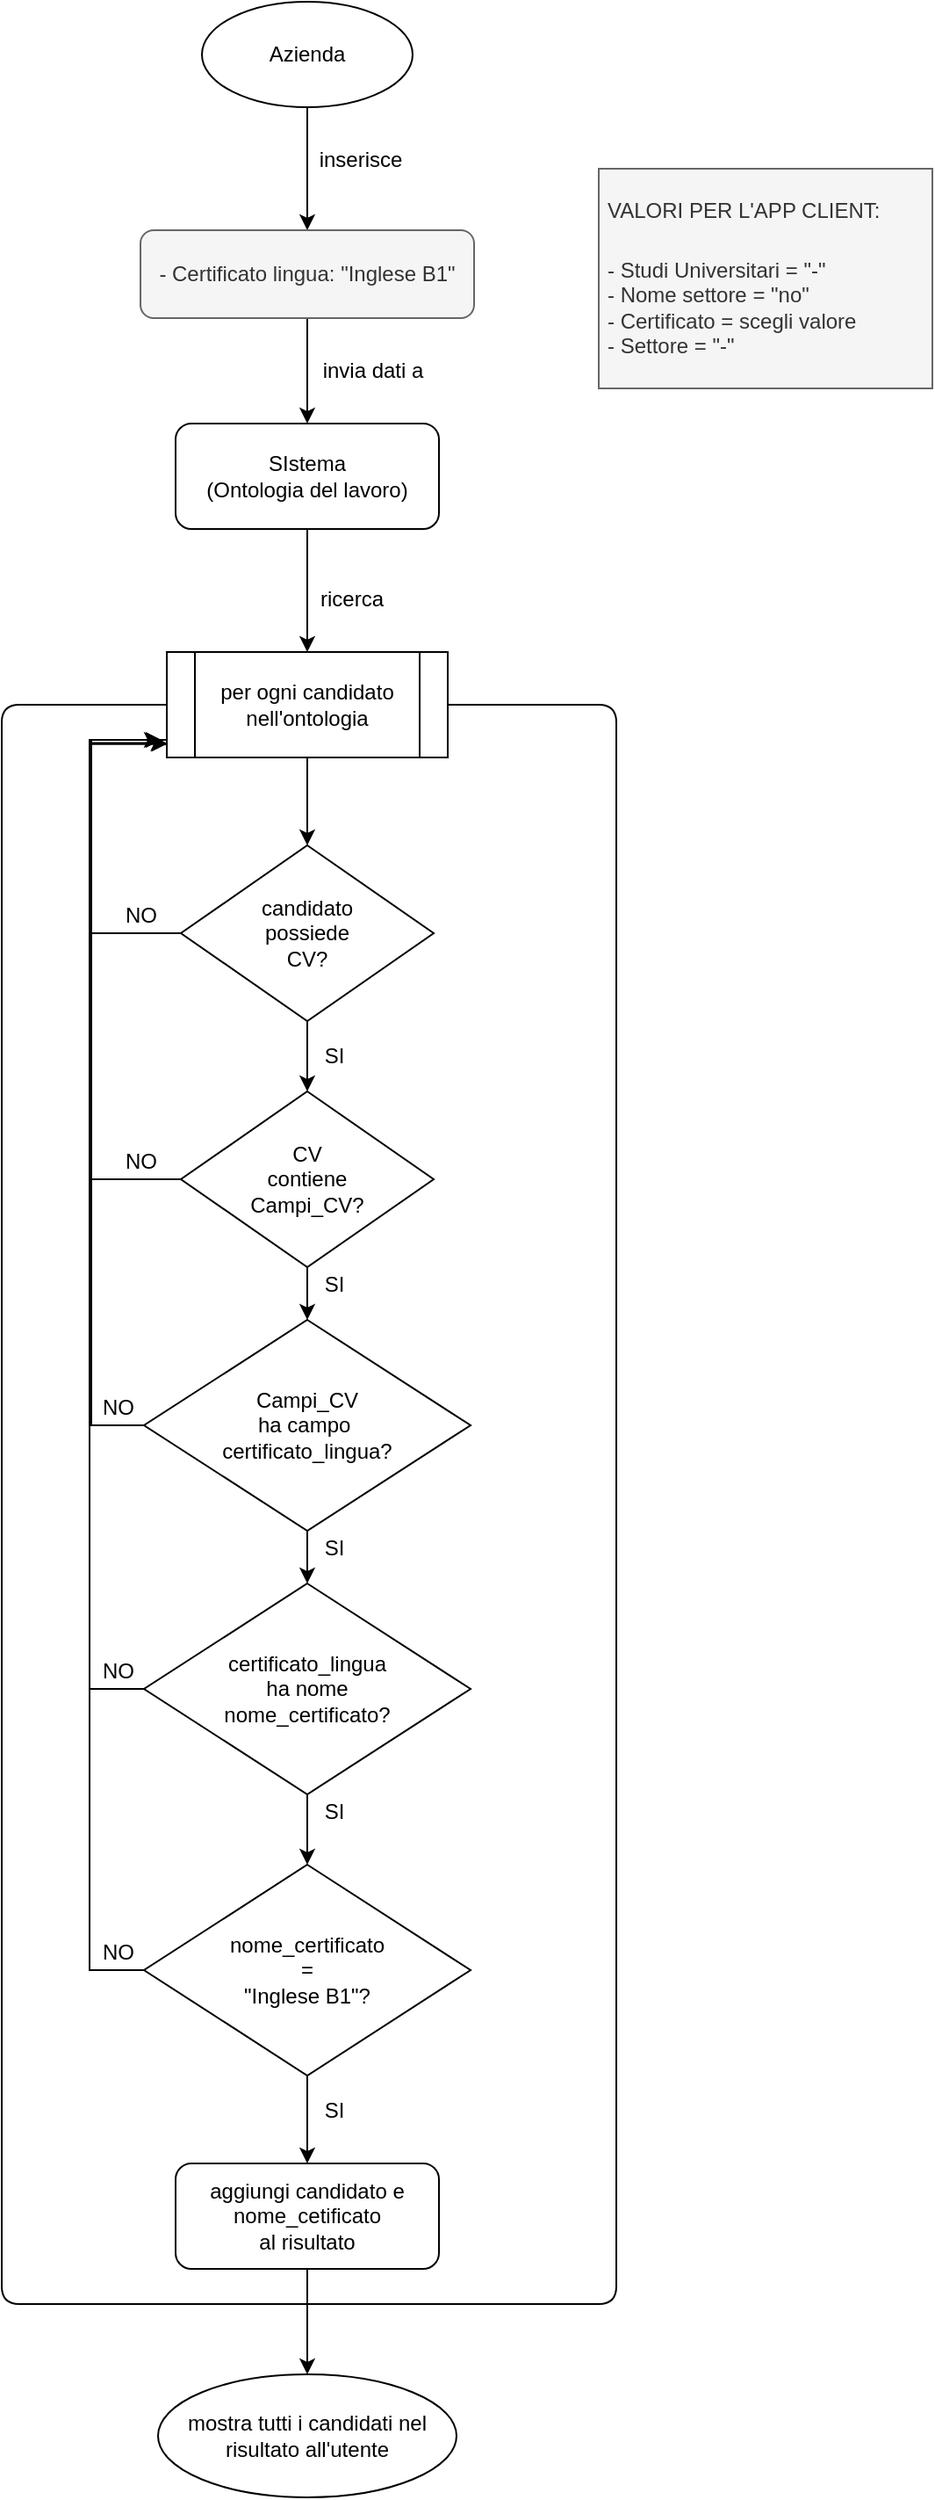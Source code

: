 <mxfile version="14.1.9" type="device"><diagram id="ayHtmYgfoHVvkvzsXFXl" name="Page-1"><mxGraphModel dx="1038" dy="689" grid="1" gridSize="10" guides="1" tooltips="1" connect="1" arrows="1" fold="1" page="0" pageScale="1" pageWidth="827" pageHeight="1169" math="0" shadow="0"><root><mxCell id="0"/><mxCell id="1" parent="0"/><mxCell id="3jaV1H3lAXQtu0JZNAEJ-7" style="edgeStyle=orthogonalEdgeStyle;rounded=0;orthogonalLoop=1;jettySize=auto;html=1;" parent="1" source="3jaV1H3lAXQtu0JZNAEJ-1" target="3jaV1H3lAXQtu0JZNAEJ-5" edge="1"><mxGeometry relative="1" as="geometry"/></mxCell><mxCell id="3jaV1H3lAXQtu0JZNAEJ-1" value="Azienda" style="ellipse;whiteSpace=wrap;html=1;" parent="1" vertex="1"><mxGeometry x="354" y="40" width="120" height="60" as="geometry"/></mxCell><mxCell id="3jaV1H3lAXQtu0JZNAEJ-4" value="inserisce" style="text;html=1;align=center;verticalAlign=middle;resizable=0;points=[];autosize=1;" parent="1" vertex="1"><mxGeometry x="414" y="120" width="60" height="20" as="geometry"/></mxCell><mxCell id="3jaV1H3lAXQtu0JZNAEJ-13" style="edgeStyle=orthogonalEdgeStyle;rounded=0;orthogonalLoop=1;jettySize=auto;html=1;" parent="1" source="3jaV1H3lAXQtu0JZNAEJ-5" target="3jaV1H3lAXQtu0JZNAEJ-12" edge="1"><mxGeometry relative="1" as="geometry"/></mxCell><mxCell id="3jaV1H3lAXQtu0JZNAEJ-5" value="- Certificato lingua: &quot;Inglese B1&quot;" style="rounded=1;whiteSpace=wrap;html=1;fillColor=#f5f5f5;strokeColor=#666666;fontColor=#333333;" parent="1" vertex="1"><mxGeometry x="319" y="170" width="190" height="50" as="geometry"/></mxCell><mxCell id="3jaV1H3lAXQtu0JZNAEJ-24" style="edgeStyle=orthogonalEdgeStyle;rounded=0;orthogonalLoop=1;jettySize=auto;html=1;entryX=-0.011;entryY=0.876;entryDx=0;entryDy=0;entryPerimeter=0;" parent="1" source="3jaV1H3lAXQtu0JZNAEJ-9" target="3jaV1H3lAXQtu0JZNAEJ-17" edge="1"><mxGeometry relative="1" as="geometry"><Array as="points"><mxPoint x="290" y="570"/><mxPoint x="290" y="460"/><mxPoint x="334" y="460"/><mxPoint x="334" y="463"/></Array></mxGeometry></mxCell><mxCell id="3jaV1H3lAXQtu0JZNAEJ-31" style="edgeStyle=orthogonalEdgeStyle;rounded=0;orthogonalLoop=1;jettySize=auto;html=1;entryX=0.5;entryY=0;entryDx=0;entryDy=0;" parent="1" source="3jaV1H3lAXQtu0JZNAEJ-9" target="3jaV1H3lAXQtu0JZNAEJ-28" edge="1"><mxGeometry relative="1" as="geometry"/></mxCell><mxCell id="3jaV1H3lAXQtu0JZNAEJ-9" value="candidato &lt;br&gt;possiede &lt;br&gt;CV?" style="rhombus;whiteSpace=wrap;html=1;" parent="1" vertex="1"><mxGeometry x="342" y="520" width="144" height="100" as="geometry"/></mxCell><mxCell id="3jaV1H3lAXQtu0JZNAEJ-11" value="invia dati a" style="text;html=1;align=center;verticalAlign=middle;resizable=0;points=[];autosize=1;" parent="1" vertex="1"><mxGeometry x="416" y="240" width="70" height="20" as="geometry"/></mxCell><mxCell id="3jaV1H3lAXQtu0JZNAEJ-18" style="edgeStyle=orthogonalEdgeStyle;rounded=0;orthogonalLoop=1;jettySize=auto;html=1;entryX=0.5;entryY=0;entryDx=0;entryDy=0;" parent="1" source="3jaV1H3lAXQtu0JZNAEJ-12" target="3jaV1H3lAXQtu0JZNAEJ-17" edge="1"><mxGeometry relative="1" as="geometry"/></mxCell><mxCell id="3jaV1H3lAXQtu0JZNAEJ-12" value="SIstema&lt;br&gt;(Ontologia del lavoro)" style="rounded=1;whiteSpace=wrap;html=1;" parent="1" vertex="1"><mxGeometry x="339" y="280" width="150" height="60" as="geometry"/></mxCell><mxCell id="3jaV1H3lAXQtu0JZNAEJ-15" value="ricerca" style="text;html=1;align=center;verticalAlign=middle;resizable=0;points=[];autosize=1;" parent="1" vertex="1"><mxGeometry x="414" y="370" width="50" height="20" as="geometry"/></mxCell><mxCell id="3jaV1H3lAXQtu0JZNAEJ-19" style="edgeStyle=orthogonalEdgeStyle;rounded=0;orthogonalLoop=1;jettySize=auto;html=1;" parent="1" source="3jaV1H3lAXQtu0JZNAEJ-17" target="3jaV1H3lAXQtu0JZNAEJ-9" edge="1"><mxGeometry relative="1" as="geometry"/></mxCell><mxCell id="3jaV1H3lAXQtu0JZNAEJ-17" value="per ogni candidato nell'ontologia" style="shape=process;whiteSpace=wrap;html=1;backgroundOutline=1;" parent="1" vertex="1"><mxGeometry x="334" y="410" width="160" height="60" as="geometry"/></mxCell><mxCell id="3jaV1H3lAXQtu0JZNAEJ-25" value="NO" style="text;html=1;align=center;verticalAlign=middle;resizable=0;points=[];autosize=1;" parent="1" vertex="1"><mxGeometry x="304" y="550" width="30" height="20" as="geometry"/></mxCell><mxCell id="3jaV1H3lAXQtu0JZNAEJ-27" value="SI" style="text;html=1;align=center;verticalAlign=middle;resizable=0;points=[];autosize=1;" parent="1" vertex="1"><mxGeometry x="414" y="630" width="30" height="20" as="geometry"/></mxCell><mxCell id="3jaV1H3lAXQtu0JZNAEJ-32" style="edgeStyle=orthogonalEdgeStyle;rounded=0;orthogonalLoop=1;jettySize=auto;html=1;" parent="1" source="3jaV1H3lAXQtu0JZNAEJ-28" edge="1"><mxGeometry relative="1" as="geometry"><mxPoint x="330" y="460" as="targetPoint"/><Array as="points"><mxPoint x="290" y="710"/><mxPoint x="290" y="460"/><mxPoint x="330" y="460"/></Array></mxGeometry></mxCell><mxCell id="3jaV1H3lAXQtu0JZNAEJ-37" style="edgeStyle=orthogonalEdgeStyle;rounded=0;orthogonalLoop=1;jettySize=auto;html=1;entryX=0.5;entryY=0;entryDx=0;entryDy=0;" parent="1" source="3jaV1H3lAXQtu0JZNAEJ-28" target="3jaV1H3lAXQtu0JZNAEJ-34" edge="1"><mxGeometry relative="1" as="geometry"/></mxCell><mxCell id="3jaV1H3lAXQtu0JZNAEJ-28" value="&lt;span&gt;CV &lt;br&gt;contiene &lt;br&gt;Campi_CV?&lt;/span&gt;" style="rhombus;whiteSpace=wrap;html=1;" parent="1" vertex="1"><mxGeometry x="342" y="660" width="144" height="100" as="geometry"/></mxCell><mxCell id="3jaV1H3lAXQtu0JZNAEJ-29" value="NO" style="text;html=1;align=center;verticalAlign=middle;resizable=0;points=[];autosize=1;" parent="1" vertex="1"><mxGeometry x="304" y="690" width="30" height="20" as="geometry"/></mxCell><mxCell id="3jaV1H3lAXQtu0JZNAEJ-30" value="SI" style="text;html=1;align=center;verticalAlign=middle;resizable=0;points=[];autosize=1;" parent="1" vertex="1"><mxGeometry x="414" y="760" width="30" height="20" as="geometry"/></mxCell><mxCell id="3jaV1H3lAXQtu0JZNAEJ-33" value="NO" style="text;html=1;align=center;verticalAlign=middle;resizable=0;points=[];autosize=1;" parent="1" vertex="1"><mxGeometry x="291" y="830" width="30" height="20" as="geometry"/></mxCell><mxCell id="3jaV1H3lAXQtu0JZNAEJ-38" style="edgeStyle=orthogonalEdgeStyle;rounded=0;orthogonalLoop=1;jettySize=auto;html=1;exitX=0;exitY=0.5;exitDx=0;exitDy=0;" parent="1" source="3jaV1H3lAXQtu0JZNAEJ-34" edge="1"><mxGeometry relative="1" as="geometry"><mxPoint x="331" y="460" as="targetPoint"/><mxPoint x="321" y="875" as="sourcePoint"/><Array as="points"><mxPoint x="291" y="850"/><mxPoint x="291" y="460"/></Array></mxGeometry></mxCell><mxCell id="3jaV1H3lAXQtu0JZNAEJ-34" value="&lt;span&gt;Campi_CV &lt;br&gt;ha campo&amp;nbsp;&lt;br&gt;certificato_lingua?&lt;br&gt;&lt;/span&gt;" style="rhombus;whiteSpace=wrap;html=1;" parent="1" vertex="1"><mxGeometry x="321" y="790" width="186" height="120" as="geometry"/></mxCell><mxCell id="3jaV1H3lAXQtu0JZNAEJ-35" style="edgeStyle=orthogonalEdgeStyle;rounded=0;orthogonalLoop=1;jettySize=auto;html=1;entryX=0.5;entryY=0;entryDx=0;entryDy=0;" parent="1" source="3jaV1H3lAXQtu0JZNAEJ-34" edge="1"><mxGeometry relative="1" as="geometry"><mxPoint x="414" y="940" as="targetPoint"/></mxGeometry></mxCell><mxCell id="3jaV1H3lAXQtu0JZNAEJ-36" value="SI" style="text;html=1;align=center;verticalAlign=middle;resizable=0;points=[];autosize=1;" parent="1" vertex="1"><mxGeometry x="414" y="910" width="30" height="20" as="geometry"/></mxCell><mxCell id="3jaV1H3lAXQtu0JZNAEJ-43" style="edgeStyle=orthogonalEdgeStyle;rounded=0;orthogonalLoop=1;jettySize=auto;html=1;entryX=-0.001;entryY=0.863;entryDx=0;entryDy=0;entryPerimeter=0;exitX=0;exitY=0.5;exitDx=0;exitDy=0;" parent="1" source="3jaV1H3lAXQtu0JZNAEJ-39" target="3jaV1H3lAXQtu0JZNAEJ-17" edge="1"><mxGeometry relative="1" as="geometry"><Array as="points"><mxPoint x="290" y="1000"/><mxPoint x="290" y="462"/></Array></mxGeometry></mxCell><mxCell id="3jaV1H3lAXQtu0JZNAEJ-45" style="edgeStyle=orthogonalEdgeStyle;rounded=0;orthogonalLoop=1;jettySize=auto;html=1;entryX=0.5;entryY=0;entryDx=0;entryDy=0;" parent="1" source="3jaV1H3lAXQtu0JZNAEJ-39" target="M9OSJviC6Cq7ZzTh2aiE-1" edge="1"><mxGeometry relative="1" as="geometry"><mxPoint x="414" y="1090" as="targetPoint"/></mxGeometry></mxCell><mxCell id="3jaV1H3lAXQtu0JZNAEJ-39" value="&lt;span&gt;certificato_lingua&lt;br&gt;ha nome&lt;br&gt;nome_certificato?&lt;br&gt;&lt;/span&gt;" style="rhombus;whiteSpace=wrap;html=1;" parent="1" vertex="1"><mxGeometry x="321" y="940" width="186" height="120" as="geometry"/></mxCell><mxCell id="3jaV1H3lAXQtu0JZNAEJ-40" value="SI" style="text;html=1;align=center;verticalAlign=middle;resizable=0;points=[];autosize=1;" parent="1" vertex="1"><mxGeometry x="414" y="1060" width="30" height="20" as="geometry"/></mxCell><mxCell id="3jaV1H3lAXQtu0JZNAEJ-41" value="NO" style="text;html=1;align=center;verticalAlign=middle;resizable=0;points=[];autosize=1;" parent="1" vertex="1"><mxGeometry x="291" y="980" width="30" height="20" as="geometry"/></mxCell><mxCell id="M9OSJviC6Cq7ZzTh2aiE-6" style="edgeStyle=orthogonalEdgeStyle;rounded=0;orthogonalLoop=1;jettySize=auto;html=1;entryX=0.5;entryY=0;entryDx=0;entryDy=0;" parent="1" source="3jaV1H3lAXQtu0JZNAEJ-46" target="3jaV1H3lAXQtu0JZNAEJ-49" edge="1"><mxGeometry relative="1" as="geometry"/></mxCell><mxCell id="3jaV1H3lAXQtu0JZNAEJ-46" value="aggiungi candidato e nome_cetificato&lt;br&gt;al risultato" style="rounded=1;whiteSpace=wrap;html=1;" parent="1" vertex="1"><mxGeometry x="339" y="1270" width="150" height="60" as="geometry"/></mxCell><mxCell id="3jaV1H3lAXQtu0JZNAEJ-49" value="&lt;span&gt;mostra tutti i candidati nel risultato all'utente&lt;/span&gt;" style="ellipse;whiteSpace=wrap;html=1;" parent="1" vertex="1"><mxGeometry x="329" y="1390" width="170" height="70" as="geometry"/></mxCell><mxCell id="3jaV1H3lAXQtu0JZNAEJ-51" value="" style="endArrow=none;html=1;entryX=1;entryY=0.5;entryDx=0;entryDy=0;" parent="1" target="3jaV1H3lAXQtu0JZNAEJ-17" edge="1"><mxGeometry width="50" height="50" relative="1" as="geometry"><mxPoint x="420" y="1350" as="sourcePoint"/><mxPoint x="440" y="800" as="targetPoint"/><Array as="points"><mxPoint x="590" y="1350"/><mxPoint x="590" y="800"/><mxPoint x="590" y="440"/></Array></mxGeometry></mxCell><mxCell id="3jaV1H3lAXQtu0JZNAEJ-52" value="" style="endArrow=none;html=1;entryX=0;entryY=0.5;entryDx=0;entryDy=0;" parent="1" target="3jaV1H3lAXQtu0JZNAEJ-17" edge="1"><mxGeometry width="50" height="50" relative="1" as="geometry"><mxPoint x="420" y="1350" as="sourcePoint"/><mxPoint x="570" y="580" as="targetPoint"/><Array as="points"><mxPoint x="240" y="1350"/><mxPoint x="240" y="440"/></Array></mxGeometry></mxCell><mxCell id="me6JVJT99pDgQEcbr9Qb-4" value="&lt;h1&gt;&lt;span style=&quot;font-size: 12px ; font-weight: 400 ; text-align: center&quot;&gt;VALORI PER L'APP CLIENT:&lt;/span&gt;&lt;br&gt;&lt;/h1&gt;&lt;p&gt;&lt;span style=&quot;text-align: center&quot;&gt;- Studi Universitari = &quot;-&quot;&lt;/span&gt;&lt;br style=&quot;text-align: center&quot;&gt;&lt;span style=&quot;text-align: center&quot;&gt;- Nome settore = &quot;no&quot;&lt;/span&gt;&lt;br style=&quot;text-align: center&quot;&gt;&lt;span style=&quot;text-align: center&quot;&gt;- Certificato = scegli valore&lt;/span&gt;&lt;br style=&quot;text-align: center&quot;&gt;&lt;span style=&quot;text-align: center&quot;&gt;- Settore = &quot;-&quot;&lt;/span&gt;&lt;br&gt;&lt;/p&gt;" style="text;html=1;strokeColor=#666666;fillColor=#f5f5f5;spacing=5;spacingTop=-20;whiteSpace=wrap;overflow=hidden;rounded=0;fontColor=#333333;" parent="1" vertex="1"><mxGeometry x="580" y="135" width="190" height="125" as="geometry"/></mxCell><mxCell id="M9OSJviC6Cq7ZzTh2aiE-2" style="edgeStyle=orthogonalEdgeStyle;rounded=0;orthogonalLoop=1;jettySize=auto;html=1;entryX=0.001;entryY=0.872;entryDx=0;entryDy=0;entryPerimeter=0;" parent="1" source="M9OSJviC6Cq7ZzTh2aiE-1" target="3jaV1H3lAXQtu0JZNAEJ-17" edge="1"><mxGeometry relative="1" as="geometry"><mxPoint x="290" y="450" as="targetPoint"/><Array as="points"><mxPoint x="290" y="1160"/><mxPoint x="290" y="462"/></Array></mxGeometry></mxCell><mxCell id="M9OSJviC6Cq7ZzTh2aiE-4" style="edgeStyle=orthogonalEdgeStyle;rounded=0;orthogonalLoop=1;jettySize=auto;html=1;entryX=0.5;entryY=0;entryDx=0;entryDy=0;" parent="1" source="M9OSJviC6Cq7ZzTh2aiE-1" target="3jaV1H3lAXQtu0JZNAEJ-46" edge="1"><mxGeometry relative="1" as="geometry"/></mxCell><mxCell id="M9OSJviC6Cq7ZzTh2aiE-1" value="&lt;span&gt;nome_certificato&lt;br&gt;=&lt;br&gt;&lt;/span&gt;&quot;Inglese B1&quot;?&lt;span&gt;&lt;br&gt;&lt;/span&gt;" style="rhombus;whiteSpace=wrap;html=1;" parent="1" vertex="1"><mxGeometry x="321" y="1100" width="186" height="120" as="geometry"/></mxCell><mxCell id="M9OSJviC6Cq7ZzTh2aiE-3" value="NO" style="text;html=1;align=center;verticalAlign=middle;resizable=0;points=[];autosize=1;" parent="1" vertex="1"><mxGeometry x="291" y="1140" width="30" height="20" as="geometry"/></mxCell><mxCell id="M9OSJviC6Cq7ZzTh2aiE-5" value="SI" style="text;html=1;align=center;verticalAlign=middle;resizable=0;points=[];autosize=1;" parent="1" vertex="1"><mxGeometry x="414" y="1230" width="30" height="20" as="geometry"/></mxCell></root></mxGraphModel></diagram></mxfile>